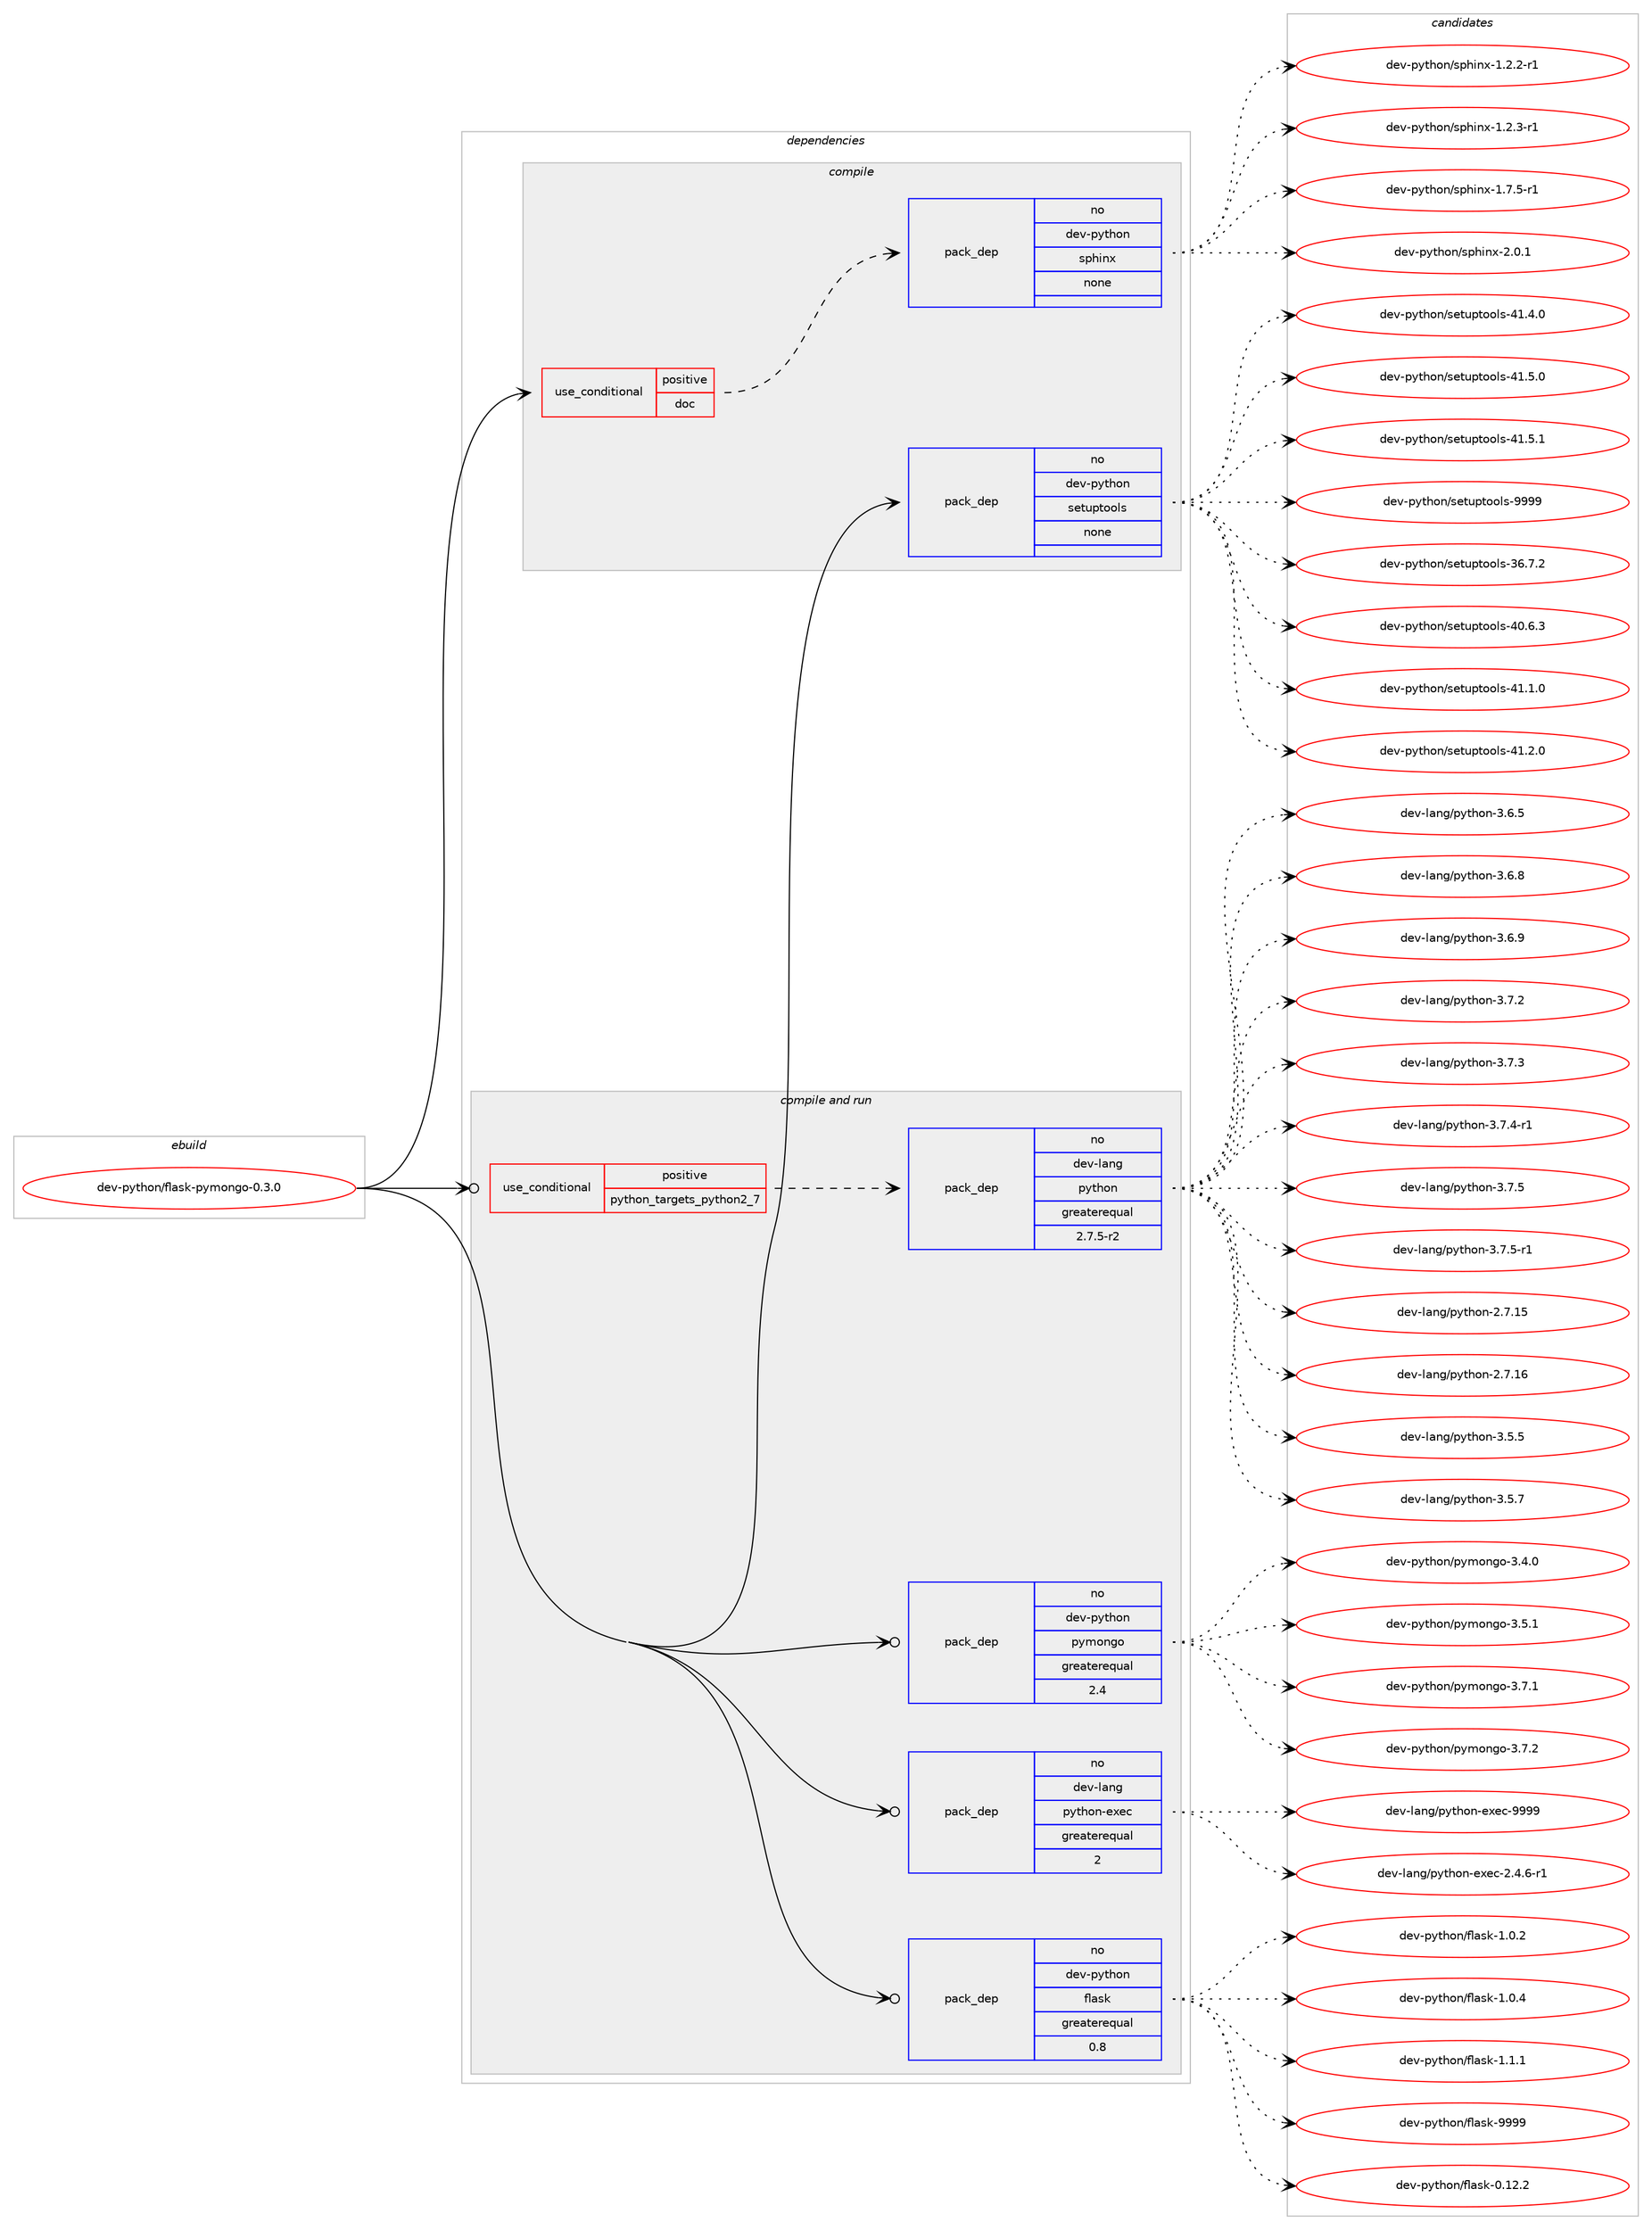 digraph prolog {

# *************
# Graph options
# *************

newrank=true;
concentrate=true;
compound=true;
graph [rankdir=LR,fontname=Helvetica,fontsize=10,ranksep=1.5];#, ranksep=2.5, nodesep=0.2];
edge  [arrowhead=vee];
node  [fontname=Helvetica,fontsize=10];

# **********
# The ebuild
# **********

subgraph cluster_leftcol {
color=gray;
rank=same;
label=<<i>ebuild</i>>;
id [label="dev-python/flask-pymongo-0.3.0", color=red, width=4, href="../dev-python/flask-pymongo-0.3.0.svg"];
}

# ****************
# The dependencies
# ****************

subgraph cluster_midcol {
color=gray;
label=<<i>dependencies</i>>;
subgraph cluster_compile {
fillcolor="#eeeeee";
style=filled;
label=<<i>compile</i>>;
subgraph cond139578 {
dependency605283 [label=<<TABLE BORDER="0" CELLBORDER="1" CELLSPACING="0" CELLPADDING="4"><TR><TD ROWSPAN="3" CELLPADDING="10">use_conditional</TD></TR><TR><TD>positive</TD></TR><TR><TD>doc</TD></TR></TABLE>>, shape=none, color=red];
subgraph pack453908 {
dependency605284 [label=<<TABLE BORDER="0" CELLBORDER="1" CELLSPACING="0" CELLPADDING="4" WIDTH="220"><TR><TD ROWSPAN="6" CELLPADDING="30">pack_dep</TD></TR><TR><TD WIDTH="110">no</TD></TR><TR><TD>dev-python</TD></TR><TR><TD>sphinx</TD></TR><TR><TD>none</TD></TR><TR><TD></TD></TR></TABLE>>, shape=none, color=blue];
}
dependency605283:e -> dependency605284:w [weight=20,style="dashed",arrowhead="vee"];
}
id:e -> dependency605283:w [weight=20,style="solid",arrowhead="vee"];
subgraph pack453909 {
dependency605285 [label=<<TABLE BORDER="0" CELLBORDER="1" CELLSPACING="0" CELLPADDING="4" WIDTH="220"><TR><TD ROWSPAN="6" CELLPADDING="30">pack_dep</TD></TR><TR><TD WIDTH="110">no</TD></TR><TR><TD>dev-python</TD></TR><TR><TD>setuptools</TD></TR><TR><TD>none</TD></TR><TR><TD></TD></TR></TABLE>>, shape=none, color=blue];
}
id:e -> dependency605285:w [weight=20,style="solid",arrowhead="vee"];
}
subgraph cluster_compileandrun {
fillcolor="#eeeeee";
style=filled;
label=<<i>compile and run</i>>;
subgraph cond139579 {
dependency605286 [label=<<TABLE BORDER="0" CELLBORDER="1" CELLSPACING="0" CELLPADDING="4"><TR><TD ROWSPAN="3" CELLPADDING="10">use_conditional</TD></TR><TR><TD>positive</TD></TR><TR><TD>python_targets_python2_7</TD></TR></TABLE>>, shape=none, color=red];
subgraph pack453910 {
dependency605287 [label=<<TABLE BORDER="0" CELLBORDER="1" CELLSPACING="0" CELLPADDING="4" WIDTH="220"><TR><TD ROWSPAN="6" CELLPADDING="30">pack_dep</TD></TR><TR><TD WIDTH="110">no</TD></TR><TR><TD>dev-lang</TD></TR><TR><TD>python</TD></TR><TR><TD>greaterequal</TD></TR><TR><TD>2.7.5-r2</TD></TR></TABLE>>, shape=none, color=blue];
}
dependency605286:e -> dependency605287:w [weight=20,style="dashed",arrowhead="vee"];
}
id:e -> dependency605286:w [weight=20,style="solid",arrowhead="odotvee"];
subgraph pack453911 {
dependency605288 [label=<<TABLE BORDER="0" CELLBORDER="1" CELLSPACING="0" CELLPADDING="4" WIDTH="220"><TR><TD ROWSPAN="6" CELLPADDING="30">pack_dep</TD></TR><TR><TD WIDTH="110">no</TD></TR><TR><TD>dev-lang</TD></TR><TR><TD>python-exec</TD></TR><TR><TD>greaterequal</TD></TR><TR><TD>2</TD></TR></TABLE>>, shape=none, color=blue];
}
id:e -> dependency605288:w [weight=20,style="solid",arrowhead="odotvee"];
subgraph pack453912 {
dependency605289 [label=<<TABLE BORDER="0" CELLBORDER="1" CELLSPACING="0" CELLPADDING="4" WIDTH="220"><TR><TD ROWSPAN="6" CELLPADDING="30">pack_dep</TD></TR><TR><TD WIDTH="110">no</TD></TR><TR><TD>dev-python</TD></TR><TR><TD>flask</TD></TR><TR><TD>greaterequal</TD></TR><TR><TD>0.8</TD></TR></TABLE>>, shape=none, color=blue];
}
id:e -> dependency605289:w [weight=20,style="solid",arrowhead="odotvee"];
subgraph pack453913 {
dependency605290 [label=<<TABLE BORDER="0" CELLBORDER="1" CELLSPACING="0" CELLPADDING="4" WIDTH="220"><TR><TD ROWSPAN="6" CELLPADDING="30">pack_dep</TD></TR><TR><TD WIDTH="110">no</TD></TR><TR><TD>dev-python</TD></TR><TR><TD>pymongo</TD></TR><TR><TD>greaterequal</TD></TR><TR><TD>2.4</TD></TR></TABLE>>, shape=none, color=blue];
}
id:e -> dependency605290:w [weight=20,style="solid",arrowhead="odotvee"];
}
subgraph cluster_run {
fillcolor="#eeeeee";
style=filled;
label=<<i>run</i>>;
}
}

# **************
# The candidates
# **************

subgraph cluster_choices {
rank=same;
color=gray;
label=<<i>candidates</i>>;

subgraph choice453908 {
color=black;
nodesep=1;
choice10010111845112121116104111110471151121041051101204549465046504511449 [label="dev-python/sphinx-1.2.2-r1", color=red, width=4,href="../dev-python/sphinx-1.2.2-r1.svg"];
choice10010111845112121116104111110471151121041051101204549465046514511449 [label="dev-python/sphinx-1.2.3-r1", color=red, width=4,href="../dev-python/sphinx-1.2.3-r1.svg"];
choice10010111845112121116104111110471151121041051101204549465546534511449 [label="dev-python/sphinx-1.7.5-r1", color=red, width=4,href="../dev-python/sphinx-1.7.5-r1.svg"];
choice1001011184511212111610411111047115112104105110120455046484649 [label="dev-python/sphinx-2.0.1", color=red, width=4,href="../dev-python/sphinx-2.0.1.svg"];
dependency605284:e -> choice10010111845112121116104111110471151121041051101204549465046504511449:w [style=dotted,weight="100"];
dependency605284:e -> choice10010111845112121116104111110471151121041051101204549465046514511449:w [style=dotted,weight="100"];
dependency605284:e -> choice10010111845112121116104111110471151121041051101204549465546534511449:w [style=dotted,weight="100"];
dependency605284:e -> choice1001011184511212111610411111047115112104105110120455046484649:w [style=dotted,weight="100"];
}
subgraph choice453909 {
color=black;
nodesep=1;
choice100101118451121211161041111104711510111611711211611111110811545515446554650 [label="dev-python/setuptools-36.7.2", color=red, width=4,href="../dev-python/setuptools-36.7.2.svg"];
choice100101118451121211161041111104711510111611711211611111110811545524846544651 [label="dev-python/setuptools-40.6.3", color=red, width=4,href="../dev-python/setuptools-40.6.3.svg"];
choice100101118451121211161041111104711510111611711211611111110811545524946494648 [label="dev-python/setuptools-41.1.0", color=red, width=4,href="../dev-python/setuptools-41.1.0.svg"];
choice100101118451121211161041111104711510111611711211611111110811545524946504648 [label="dev-python/setuptools-41.2.0", color=red, width=4,href="../dev-python/setuptools-41.2.0.svg"];
choice100101118451121211161041111104711510111611711211611111110811545524946524648 [label="dev-python/setuptools-41.4.0", color=red, width=4,href="../dev-python/setuptools-41.4.0.svg"];
choice100101118451121211161041111104711510111611711211611111110811545524946534648 [label="dev-python/setuptools-41.5.0", color=red, width=4,href="../dev-python/setuptools-41.5.0.svg"];
choice100101118451121211161041111104711510111611711211611111110811545524946534649 [label="dev-python/setuptools-41.5.1", color=red, width=4,href="../dev-python/setuptools-41.5.1.svg"];
choice10010111845112121116104111110471151011161171121161111111081154557575757 [label="dev-python/setuptools-9999", color=red, width=4,href="../dev-python/setuptools-9999.svg"];
dependency605285:e -> choice100101118451121211161041111104711510111611711211611111110811545515446554650:w [style=dotted,weight="100"];
dependency605285:e -> choice100101118451121211161041111104711510111611711211611111110811545524846544651:w [style=dotted,weight="100"];
dependency605285:e -> choice100101118451121211161041111104711510111611711211611111110811545524946494648:w [style=dotted,weight="100"];
dependency605285:e -> choice100101118451121211161041111104711510111611711211611111110811545524946504648:w [style=dotted,weight="100"];
dependency605285:e -> choice100101118451121211161041111104711510111611711211611111110811545524946524648:w [style=dotted,weight="100"];
dependency605285:e -> choice100101118451121211161041111104711510111611711211611111110811545524946534648:w [style=dotted,weight="100"];
dependency605285:e -> choice100101118451121211161041111104711510111611711211611111110811545524946534649:w [style=dotted,weight="100"];
dependency605285:e -> choice10010111845112121116104111110471151011161171121161111111081154557575757:w [style=dotted,weight="100"];
}
subgraph choice453910 {
color=black;
nodesep=1;
choice10010111845108971101034711212111610411111045504655464953 [label="dev-lang/python-2.7.15", color=red, width=4,href="../dev-lang/python-2.7.15.svg"];
choice10010111845108971101034711212111610411111045504655464954 [label="dev-lang/python-2.7.16", color=red, width=4,href="../dev-lang/python-2.7.16.svg"];
choice100101118451089711010347112121116104111110455146534653 [label="dev-lang/python-3.5.5", color=red, width=4,href="../dev-lang/python-3.5.5.svg"];
choice100101118451089711010347112121116104111110455146534655 [label="dev-lang/python-3.5.7", color=red, width=4,href="../dev-lang/python-3.5.7.svg"];
choice100101118451089711010347112121116104111110455146544653 [label="dev-lang/python-3.6.5", color=red, width=4,href="../dev-lang/python-3.6.5.svg"];
choice100101118451089711010347112121116104111110455146544656 [label="dev-lang/python-3.6.8", color=red, width=4,href="../dev-lang/python-3.6.8.svg"];
choice100101118451089711010347112121116104111110455146544657 [label="dev-lang/python-3.6.9", color=red, width=4,href="../dev-lang/python-3.6.9.svg"];
choice100101118451089711010347112121116104111110455146554650 [label="dev-lang/python-3.7.2", color=red, width=4,href="../dev-lang/python-3.7.2.svg"];
choice100101118451089711010347112121116104111110455146554651 [label="dev-lang/python-3.7.3", color=red, width=4,href="../dev-lang/python-3.7.3.svg"];
choice1001011184510897110103471121211161041111104551465546524511449 [label="dev-lang/python-3.7.4-r1", color=red, width=4,href="../dev-lang/python-3.7.4-r1.svg"];
choice100101118451089711010347112121116104111110455146554653 [label="dev-lang/python-3.7.5", color=red, width=4,href="../dev-lang/python-3.7.5.svg"];
choice1001011184510897110103471121211161041111104551465546534511449 [label="dev-lang/python-3.7.5-r1", color=red, width=4,href="../dev-lang/python-3.7.5-r1.svg"];
dependency605287:e -> choice10010111845108971101034711212111610411111045504655464953:w [style=dotted,weight="100"];
dependency605287:e -> choice10010111845108971101034711212111610411111045504655464954:w [style=dotted,weight="100"];
dependency605287:e -> choice100101118451089711010347112121116104111110455146534653:w [style=dotted,weight="100"];
dependency605287:e -> choice100101118451089711010347112121116104111110455146534655:w [style=dotted,weight="100"];
dependency605287:e -> choice100101118451089711010347112121116104111110455146544653:w [style=dotted,weight="100"];
dependency605287:e -> choice100101118451089711010347112121116104111110455146544656:w [style=dotted,weight="100"];
dependency605287:e -> choice100101118451089711010347112121116104111110455146544657:w [style=dotted,weight="100"];
dependency605287:e -> choice100101118451089711010347112121116104111110455146554650:w [style=dotted,weight="100"];
dependency605287:e -> choice100101118451089711010347112121116104111110455146554651:w [style=dotted,weight="100"];
dependency605287:e -> choice1001011184510897110103471121211161041111104551465546524511449:w [style=dotted,weight="100"];
dependency605287:e -> choice100101118451089711010347112121116104111110455146554653:w [style=dotted,weight="100"];
dependency605287:e -> choice1001011184510897110103471121211161041111104551465546534511449:w [style=dotted,weight="100"];
}
subgraph choice453911 {
color=black;
nodesep=1;
choice10010111845108971101034711212111610411111045101120101994550465246544511449 [label="dev-lang/python-exec-2.4.6-r1", color=red, width=4,href="../dev-lang/python-exec-2.4.6-r1.svg"];
choice10010111845108971101034711212111610411111045101120101994557575757 [label="dev-lang/python-exec-9999", color=red, width=4,href="../dev-lang/python-exec-9999.svg"];
dependency605288:e -> choice10010111845108971101034711212111610411111045101120101994550465246544511449:w [style=dotted,weight="100"];
dependency605288:e -> choice10010111845108971101034711212111610411111045101120101994557575757:w [style=dotted,weight="100"];
}
subgraph choice453912 {
color=black;
nodesep=1;
choice10010111845112121116104111110471021089711510745484649504650 [label="dev-python/flask-0.12.2", color=red, width=4,href="../dev-python/flask-0.12.2.svg"];
choice100101118451121211161041111104710210897115107454946484650 [label="dev-python/flask-1.0.2", color=red, width=4,href="../dev-python/flask-1.0.2.svg"];
choice100101118451121211161041111104710210897115107454946484652 [label="dev-python/flask-1.0.4", color=red, width=4,href="../dev-python/flask-1.0.4.svg"];
choice100101118451121211161041111104710210897115107454946494649 [label="dev-python/flask-1.1.1", color=red, width=4,href="../dev-python/flask-1.1.1.svg"];
choice1001011184511212111610411111047102108971151074557575757 [label="dev-python/flask-9999", color=red, width=4,href="../dev-python/flask-9999.svg"];
dependency605289:e -> choice10010111845112121116104111110471021089711510745484649504650:w [style=dotted,weight="100"];
dependency605289:e -> choice100101118451121211161041111104710210897115107454946484650:w [style=dotted,weight="100"];
dependency605289:e -> choice100101118451121211161041111104710210897115107454946484652:w [style=dotted,weight="100"];
dependency605289:e -> choice100101118451121211161041111104710210897115107454946494649:w [style=dotted,weight="100"];
dependency605289:e -> choice1001011184511212111610411111047102108971151074557575757:w [style=dotted,weight="100"];
}
subgraph choice453913 {
color=black;
nodesep=1;
choice1001011184511212111610411111047112121109111110103111455146524648 [label="dev-python/pymongo-3.4.0", color=red, width=4,href="../dev-python/pymongo-3.4.0.svg"];
choice1001011184511212111610411111047112121109111110103111455146534649 [label="dev-python/pymongo-3.5.1", color=red, width=4,href="../dev-python/pymongo-3.5.1.svg"];
choice1001011184511212111610411111047112121109111110103111455146554649 [label="dev-python/pymongo-3.7.1", color=red, width=4,href="../dev-python/pymongo-3.7.1.svg"];
choice1001011184511212111610411111047112121109111110103111455146554650 [label="dev-python/pymongo-3.7.2", color=red, width=4,href="../dev-python/pymongo-3.7.2.svg"];
dependency605290:e -> choice1001011184511212111610411111047112121109111110103111455146524648:w [style=dotted,weight="100"];
dependency605290:e -> choice1001011184511212111610411111047112121109111110103111455146534649:w [style=dotted,weight="100"];
dependency605290:e -> choice1001011184511212111610411111047112121109111110103111455146554649:w [style=dotted,weight="100"];
dependency605290:e -> choice1001011184511212111610411111047112121109111110103111455146554650:w [style=dotted,weight="100"];
}
}

}
